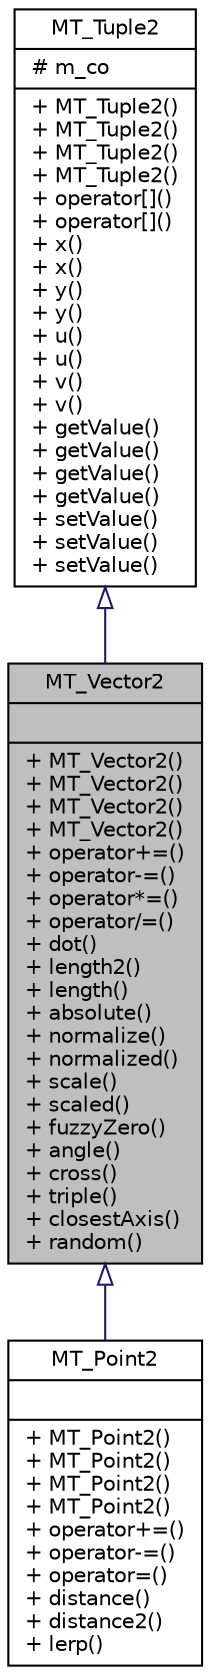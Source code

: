 digraph G
{
  edge [fontname="Helvetica",fontsize="10",labelfontname="Helvetica",labelfontsize="10"];
  node [fontname="Helvetica",fontsize="10",shape=record];
  Node1 [label="{MT_Vector2\n||+ MT_Vector2()\l+ MT_Vector2()\l+ MT_Vector2()\l+ MT_Vector2()\l+ operator+=()\l+ operator-=()\l+ operator*=()\l+ operator/=()\l+ dot()\l+ length2()\l+ length()\l+ absolute()\l+ normalize()\l+ normalized()\l+ scale()\l+ scaled()\l+ fuzzyZero()\l+ angle()\l+ cross()\l+ triple()\l+ closestAxis()\l+ random()\l}",height=0.2,width=0.4,color="black", fillcolor="grey75", style="filled" fontcolor="black"];
  Node2 -> Node1 [dir=back,color="midnightblue",fontsize="10",style="solid",arrowtail="empty",fontname="Helvetica"];
  Node2 [label="{MT_Tuple2\n|# m_co\l|+ MT_Tuple2()\l+ MT_Tuple2()\l+ MT_Tuple2()\l+ MT_Tuple2()\l+ operator[]()\l+ operator[]()\l+ x()\l+ x()\l+ y()\l+ y()\l+ u()\l+ u()\l+ v()\l+ v()\l+ getValue()\l+ getValue()\l+ getValue()\l+ getValue()\l+ setValue()\l+ setValue()\l+ setValue()\l}",height=0.2,width=0.4,color="black", fillcolor="white", style="filled",URL="$d7/dba/classMT__Tuple2.html"];
  Node1 -> Node3 [dir=back,color="midnightblue",fontsize="10",style="solid",arrowtail="empty",fontname="Helvetica"];
  Node3 [label="{MT_Point2\n||+ MT_Point2()\l+ MT_Point2()\l+ MT_Point2()\l+ MT_Point2()\l+ operator+=()\l+ operator-=()\l+ operator=()\l+ distance()\l+ distance2()\l+ lerp()\l}",height=0.2,width=0.4,color="black", fillcolor="white", style="filled",URL="$d1/daa/classMT__Point2.html"];
}

